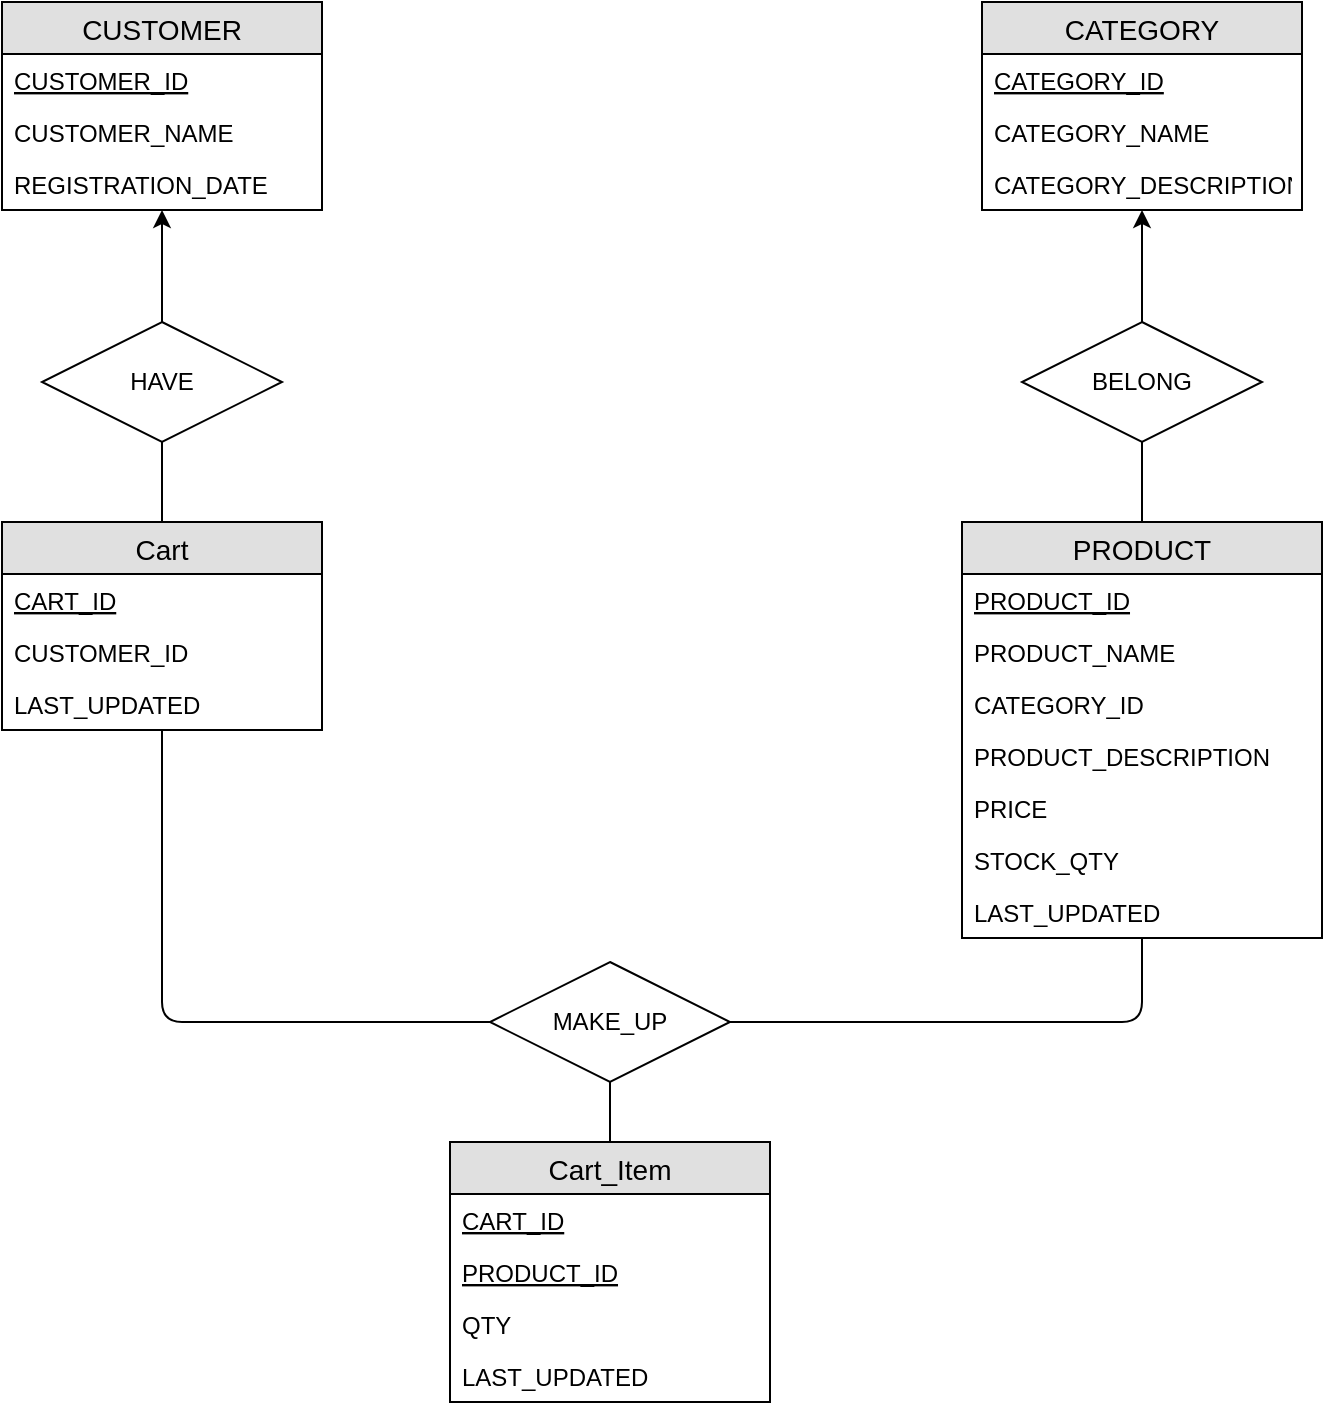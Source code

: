 <mxfile version="12.7.9" type="device"><diagram id="34LIKAcAK0ViWKy7gn1n" name="Page-1"><mxGraphModel dx="1422" dy="713" grid="1" gridSize="10" guides="1" tooltips="1" connect="1" arrows="1" fold="1" page="1" pageScale="1" pageWidth="827" pageHeight="1169" math="0" shadow="0"><root><mxCell id="0"/><mxCell id="1" parent="0"/><mxCell id="bwwGY8e3Gxp8orV76_13-1" value="CUSTOMER" style="swimlane;fontStyle=0;childLayout=stackLayout;horizontal=1;startSize=26;fillColor=#e0e0e0;horizontalStack=0;resizeParent=1;resizeParentMax=0;resizeLast=0;collapsible=1;marginBottom=0;swimlaneFillColor=#ffffff;align=center;fontSize=14;" vertex="1" parent="1"><mxGeometry x="110" y="380" width="160" height="104" as="geometry"/></mxCell><mxCell id="bwwGY8e3Gxp8orV76_13-2" value="CUSTOMER_ID" style="text;strokeColor=none;fillColor=none;spacingLeft=4;spacingRight=4;overflow=hidden;rotatable=0;points=[[0,0.5],[1,0.5]];portConstraint=eastwest;fontSize=12;fontStyle=4" vertex="1" parent="bwwGY8e3Gxp8orV76_13-1"><mxGeometry y="26" width="160" height="26" as="geometry"/></mxCell><mxCell id="bwwGY8e3Gxp8orV76_13-3" value="CUSTOMER_NAME" style="text;strokeColor=none;fillColor=none;spacingLeft=4;spacingRight=4;overflow=hidden;rotatable=0;points=[[0,0.5],[1,0.5]];portConstraint=eastwest;fontSize=12;" vertex="1" parent="bwwGY8e3Gxp8orV76_13-1"><mxGeometry y="52" width="160" height="26" as="geometry"/></mxCell><mxCell id="bwwGY8e3Gxp8orV76_13-4" value="REGISTRATION_DATE" style="text;strokeColor=none;fillColor=none;spacingLeft=4;spacingRight=4;overflow=hidden;rotatable=0;points=[[0,0.5],[1,0.5]];portConstraint=eastwest;fontSize=12;" vertex="1" parent="bwwGY8e3Gxp8orV76_13-1"><mxGeometry y="78" width="160" height="26" as="geometry"/></mxCell><mxCell id="bwwGY8e3Gxp8orV76_13-5" value="PRODUCT" style="swimlane;fontStyle=0;childLayout=stackLayout;horizontal=1;startSize=26;fillColor=#e0e0e0;horizontalStack=0;resizeParent=1;resizeParentMax=0;resizeLast=0;collapsible=1;marginBottom=0;swimlaneFillColor=#ffffff;align=center;fontSize=14;" vertex="1" parent="1"><mxGeometry x="590" y="640" width="180" height="208" as="geometry"/></mxCell><mxCell id="bwwGY8e3Gxp8orV76_13-6" value="PRODUCT_ID" style="text;strokeColor=none;fillColor=none;spacingLeft=4;spacingRight=4;overflow=hidden;rotatable=0;points=[[0,0.5],[1,0.5]];portConstraint=eastwest;fontSize=12;fontStyle=4" vertex="1" parent="bwwGY8e3Gxp8orV76_13-5"><mxGeometry y="26" width="180" height="26" as="geometry"/></mxCell><mxCell id="bwwGY8e3Gxp8orV76_13-7" value="PRODUCT_NAME" style="text;strokeColor=none;fillColor=none;spacingLeft=4;spacingRight=4;overflow=hidden;rotatable=0;points=[[0,0.5],[1,0.5]];portConstraint=eastwest;fontSize=12;" vertex="1" parent="bwwGY8e3Gxp8orV76_13-5"><mxGeometry y="52" width="180" height="26" as="geometry"/></mxCell><mxCell id="bwwGY8e3Gxp8orV76_13-8" value="CATEGORY_ID" style="text;strokeColor=none;fillColor=none;spacingLeft=4;spacingRight=4;overflow=hidden;rotatable=0;points=[[0,0.5],[1,0.5]];portConstraint=eastwest;fontSize=12;" vertex="1" parent="bwwGY8e3Gxp8orV76_13-5"><mxGeometry y="78" width="180" height="26" as="geometry"/></mxCell><mxCell id="bwwGY8e3Gxp8orV76_13-35" value="PRODUCT_DESCRIPTION" style="text;strokeColor=none;fillColor=none;spacingLeft=4;spacingRight=4;overflow=hidden;rotatable=0;points=[[0,0.5],[1,0.5]];portConstraint=eastwest;fontSize=12;" vertex="1" parent="bwwGY8e3Gxp8orV76_13-5"><mxGeometry y="104" width="180" height="26" as="geometry"/></mxCell><mxCell id="bwwGY8e3Gxp8orV76_13-32" value="PRICE" style="text;strokeColor=none;fillColor=none;spacingLeft=4;spacingRight=4;overflow=hidden;rotatable=0;points=[[0,0.5],[1,0.5]];portConstraint=eastwest;fontSize=12;" vertex="1" parent="bwwGY8e3Gxp8orV76_13-5"><mxGeometry y="130" width="180" height="26" as="geometry"/></mxCell><mxCell id="bwwGY8e3Gxp8orV76_13-34" value="STOCK_QTY" style="text;strokeColor=none;fillColor=none;spacingLeft=4;spacingRight=4;overflow=hidden;rotatable=0;points=[[0,0.5],[1,0.5]];portConstraint=eastwest;fontSize=12;" vertex="1" parent="bwwGY8e3Gxp8orV76_13-5"><mxGeometry y="156" width="180" height="26" as="geometry"/></mxCell><mxCell id="bwwGY8e3Gxp8orV76_13-33" value="LAST_UPDATED" style="text;strokeColor=none;fillColor=none;spacingLeft=4;spacingRight=4;overflow=hidden;rotatable=0;points=[[0,0.5],[1,0.5]];portConstraint=eastwest;fontSize=12;" vertex="1" parent="bwwGY8e3Gxp8orV76_13-5"><mxGeometry y="182" width="180" height="26" as="geometry"/></mxCell><mxCell id="bwwGY8e3Gxp8orV76_13-9" value="Cart" style="swimlane;fontStyle=0;childLayout=stackLayout;horizontal=1;startSize=26;fillColor=#e0e0e0;horizontalStack=0;resizeParent=1;resizeParentMax=0;resizeLast=0;collapsible=1;marginBottom=0;swimlaneFillColor=#ffffff;align=center;fontSize=14;" vertex="1" parent="1"><mxGeometry x="110" y="640" width="160" height="104" as="geometry"/></mxCell><mxCell id="bwwGY8e3Gxp8orV76_13-10" value="CART_ID" style="text;strokeColor=none;fillColor=none;spacingLeft=4;spacingRight=4;overflow=hidden;rotatable=0;points=[[0,0.5],[1,0.5]];portConstraint=eastwest;fontSize=12;fontStyle=4" vertex="1" parent="bwwGY8e3Gxp8orV76_13-9"><mxGeometry y="26" width="160" height="26" as="geometry"/></mxCell><mxCell id="bwwGY8e3Gxp8orV76_13-11" value="CUSTOMER_ID" style="text;strokeColor=none;fillColor=none;spacingLeft=4;spacingRight=4;overflow=hidden;rotatable=0;points=[[0,0.5],[1,0.5]];portConstraint=eastwest;fontSize=12;" vertex="1" parent="bwwGY8e3Gxp8orV76_13-9"><mxGeometry y="52" width="160" height="26" as="geometry"/></mxCell><mxCell id="bwwGY8e3Gxp8orV76_13-12" value="LAST_UPDATED" style="text;strokeColor=none;fillColor=none;spacingLeft=4;spacingRight=4;overflow=hidden;rotatable=0;points=[[0,0.5],[1,0.5]];portConstraint=eastwest;fontSize=12;" vertex="1" parent="bwwGY8e3Gxp8orV76_13-9"><mxGeometry y="78" width="160" height="26" as="geometry"/></mxCell><mxCell id="bwwGY8e3Gxp8orV76_13-13" value="Cart_Item" style="swimlane;fontStyle=0;childLayout=stackLayout;horizontal=1;startSize=26;fillColor=#e0e0e0;horizontalStack=0;resizeParent=1;resizeParentMax=0;resizeLast=0;collapsible=1;marginBottom=0;swimlaneFillColor=#ffffff;align=center;fontSize=14;" vertex="1" parent="1"><mxGeometry x="334" y="950" width="160" height="130" as="geometry"/></mxCell><mxCell id="bwwGY8e3Gxp8orV76_13-14" value="CART_ID" style="text;strokeColor=none;fillColor=none;spacingLeft=4;spacingRight=4;overflow=hidden;rotatable=0;points=[[0,0.5],[1,0.5]];portConstraint=eastwest;fontSize=12;fontStyle=4" vertex="1" parent="bwwGY8e3Gxp8orV76_13-13"><mxGeometry y="26" width="160" height="26" as="geometry"/></mxCell><mxCell id="bwwGY8e3Gxp8orV76_13-15" value="PRODUCT_ID" style="text;strokeColor=none;fillColor=none;spacingLeft=4;spacingRight=4;overflow=hidden;rotatable=0;points=[[0,0.5],[1,0.5]];portConstraint=eastwest;fontSize=12;fontStyle=4" vertex="1" parent="bwwGY8e3Gxp8orV76_13-13"><mxGeometry y="52" width="160" height="26" as="geometry"/></mxCell><mxCell id="bwwGY8e3Gxp8orV76_13-16" value="QTY" style="text;strokeColor=none;fillColor=none;spacingLeft=4;spacingRight=4;overflow=hidden;rotatable=0;points=[[0,0.5],[1,0.5]];portConstraint=eastwest;fontSize=12;" vertex="1" parent="bwwGY8e3Gxp8orV76_13-13"><mxGeometry y="78" width="160" height="26" as="geometry"/></mxCell><mxCell id="bwwGY8e3Gxp8orV76_13-37" value="LAST_UPDATED" style="text;strokeColor=none;fillColor=none;spacingLeft=4;spacingRight=4;overflow=hidden;rotatable=0;points=[[0,0.5],[1,0.5]];portConstraint=eastwest;fontSize=12;" vertex="1" parent="bwwGY8e3Gxp8orV76_13-13"><mxGeometry y="104" width="160" height="26" as="geometry"/></mxCell><mxCell id="bwwGY8e3Gxp8orV76_13-17" value="CATEGORY" style="swimlane;fontStyle=0;childLayout=stackLayout;horizontal=1;startSize=26;fillColor=#e0e0e0;horizontalStack=0;resizeParent=1;resizeParentMax=0;resizeLast=0;collapsible=1;marginBottom=0;swimlaneFillColor=#ffffff;align=center;fontSize=14;" vertex="1" parent="1"><mxGeometry x="600" y="380" width="160" height="104" as="geometry"/></mxCell><mxCell id="bwwGY8e3Gxp8orV76_13-18" value="CATEGORY_ID" style="text;strokeColor=none;fillColor=none;spacingLeft=4;spacingRight=4;overflow=hidden;rotatable=0;points=[[0,0.5],[1,0.5]];portConstraint=eastwest;fontSize=12;fontStyle=4" vertex="1" parent="bwwGY8e3Gxp8orV76_13-17"><mxGeometry y="26" width="160" height="26" as="geometry"/></mxCell><mxCell id="bwwGY8e3Gxp8orV76_13-19" value="CATEGORY_NAME" style="text;strokeColor=none;fillColor=none;spacingLeft=4;spacingRight=4;overflow=hidden;rotatable=0;points=[[0,0.5],[1,0.5]];portConstraint=eastwest;fontSize=12;" vertex="1" parent="bwwGY8e3Gxp8orV76_13-17"><mxGeometry y="52" width="160" height="26" as="geometry"/></mxCell><mxCell id="bwwGY8e3Gxp8orV76_13-20" value="CATEGORY_DESCRIPTION" style="text;strokeColor=none;fillColor=none;spacingLeft=4;spacingRight=4;overflow=hidden;rotatable=0;points=[[0,0.5],[1,0.5]];portConstraint=eastwest;fontSize=12;" vertex="1" parent="bwwGY8e3Gxp8orV76_13-17"><mxGeometry y="78" width="160" height="26" as="geometry"/></mxCell><mxCell id="bwwGY8e3Gxp8orV76_13-46" style="edgeStyle=orthogonalEdgeStyle;rounded=0;orthogonalLoop=1;jettySize=auto;html=1;exitX=0.5;exitY=0;exitDx=0;exitDy=0;" edge="1" parent="1" source="bwwGY8e3Gxp8orV76_13-38" target="bwwGY8e3Gxp8orV76_13-1"><mxGeometry relative="1" as="geometry"/></mxCell><mxCell id="bwwGY8e3Gxp8orV76_13-38" value="HAVE" style="shape=rhombus;perimeter=rhombusPerimeter;whiteSpace=wrap;html=1;align=center;" vertex="1" parent="1"><mxGeometry x="130" y="540" width="120" height="60" as="geometry"/></mxCell><mxCell id="bwwGY8e3Gxp8orV76_13-49" style="edgeStyle=orthogonalEdgeStyle;rounded=0;orthogonalLoop=1;jettySize=auto;html=1;exitX=0.5;exitY=0;exitDx=0;exitDy=0;" edge="1" parent="1" source="bwwGY8e3Gxp8orV76_13-41" target="bwwGY8e3Gxp8orV76_13-17"><mxGeometry relative="1" as="geometry"/></mxCell><mxCell id="bwwGY8e3Gxp8orV76_13-41" value="BELONG" style="shape=rhombus;perimeter=rhombusPerimeter;whiteSpace=wrap;html=1;align=center;" vertex="1" parent="1"><mxGeometry x="620" y="540" width="120" height="60" as="geometry"/></mxCell><mxCell id="bwwGY8e3Gxp8orV76_13-44" value="MAKE_UP" style="shape=rhombus;perimeter=rhombusPerimeter;whiteSpace=wrap;html=1;align=center;" vertex="1" parent="1"><mxGeometry x="354" y="860" width="120" height="60" as="geometry"/></mxCell><mxCell id="bwwGY8e3Gxp8orV76_13-47" value="" style="endArrow=none;html=1;entryX=0.5;entryY=1;entryDx=0;entryDy=0;exitX=0.5;exitY=0;exitDx=0;exitDy=0;" edge="1" parent="1" source="bwwGY8e3Gxp8orV76_13-9" target="bwwGY8e3Gxp8orV76_13-38"><mxGeometry width="50" height="50" relative="1" as="geometry"><mxPoint x="30" y="640" as="sourcePoint"/><mxPoint x="80" y="590" as="targetPoint"/></mxGeometry></mxCell><mxCell id="bwwGY8e3Gxp8orV76_13-50" value="" style="endArrow=none;html=1;" edge="1" parent="1" source="bwwGY8e3Gxp8orV76_13-5" target="bwwGY8e3Gxp8orV76_13-41"><mxGeometry width="50" height="50" relative="1" as="geometry"><mxPoint x="679.5" y="640" as="sourcePoint"/><mxPoint x="679.5" y="600" as="targetPoint"/></mxGeometry></mxCell><mxCell id="bwwGY8e3Gxp8orV76_13-53" value="" style="endArrow=none;html=1;exitX=0;exitY=0.5;exitDx=0;exitDy=0;edgeStyle=orthogonalEdgeStyle;" edge="1" parent="1" source="bwwGY8e3Gxp8orV76_13-44" target="bwwGY8e3Gxp8orV76_13-9"><mxGeometry width="50" height="50" relative="1" as="geometry"><mxPoint x="150" y="860" as="sourcePoint"/><mxPoint x="200" y="810" as="targetPoint"/></mxGeometry></mxCell><mxCell id="bwwGY8e3Gxp8orV76_13-54" value="" style="endArrow=none;html=1;exitX=1;exitY=0.5;exitDx=0;exitDy=0;edgeStyle=orthogonalEdgeStyle;" edge="1" parent="1" source="bwwGY8e3Gxp8orV76_13-44" target="bwwGY8e3Gxp8orV76_13-5"><mxGeometry width="50" height="50" relative="1" as="geometry"><mxPoint x="540" y="960" as="sourcePoint"/><mxPoint x="590" y="910" as="targetPoint"/></mxGeometry></mxCell><mxCell id="bwwGY8e3Gxp8orV76_13-55" value="" style="endArrow=none;html=1;" edge="1" parent="1" source="bwwGY8e3Gxp8orV76_13-44" target="bwwGY8e3Gxp8orV76_13-13"><mxGeometry width="50" height="50" relative="1" as="geometry"><mxPoint x="450" y="860" as="sourcePoint"/><mxPoint x="450" y="820" as="targetPoint"/></mxGeometry></mxCell></root></mxGraphModel></diagram></mxfile>